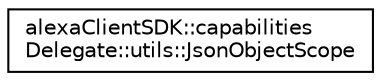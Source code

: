 digraph "Graphical Class Hierarchy"
{
 // LATEX_PDF_SIZE
  edge [fontname="Helvetica",fontsize="10",labelfontname="Helvetica",labelfontsize="10"];
  node [fontname="Helvetica",fontsize="10",shape=record];
  rankdir="LR";
  Node0 [label="alexaClientSDK::capabilities\lDelegate::utils::JsonObjectScope",height=0.2,width=0.4,color="black", fillcolor="white", style="filled",URL="$structalexa_client_s_d_k_1_1capabilities_delegate_1_1utils_1_1_json_object_scope.html",tooltip=" "];
}
